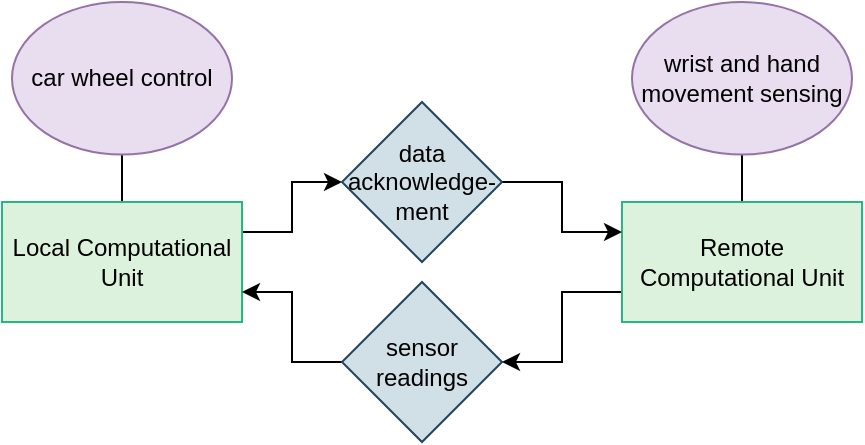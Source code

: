 <mxfile version="13.7.8" type="device"><diagram id="SSgy10HJL6G8gNw4oSQP" name="Problem Statement"><mxGraphModel dx="868" dy="750" grid="1" gridSize="10" guides="1" tooltips="1" connect="1" arrows="1" fold="1" page="1" pageScale="1" pageWidth="827" pageHeight="1169" math="0" shadow="0"><root><mxCell id="0"/><mxCell id="1" parent="0"/><mxCell id="Y8Q8vGI9qereCrb375Lu-24" style="edgeStyle=orthogonalEdgeStyle;rounded=0;orthogonalLoop=1;jettySize=auto;html=1;entryX=0;entryY=0.5;entryDx=0;entryDy=0;exitX=1;exitY=0.25;exitDx=0;exitDy=0;" edge="1" parent="1" source="kejGYXDeSdPW0UX29APC-1" target="Y8Q8vGI9qereCrb375Lu-29"><mxGeometry relative="1" as="geometry"/></mxCell><mxCell id="Y8Q8vGI9qereCrb375Lu-31" style="edgeStyle=orthogonalEdgeStyle;rounded=0;orthogonalLoop=1;jettySize=auto;html=1;exitX=0.5;exitY=0;exitDx=0;exitDy=0;entryX=0.5;entryY=1;entryDx=0;entryDy=0;endArrow=none;endFill=0;" edge="1" parent="1" source="kejGYXDeSdPW0UX29APC-1" target="kejGYXDeSdPW0UX29APC-3"><mxGeometry relative="1" as="geometry"/></mxCell><mxCell id="kejGYXDeSdPW0UX29APC-1" value="Local Computational Unit" style="rounded=0;whiteSpace=wrap;html=1;strokeColor=#27B882;fillColor=#DDF2DC;" parent="1" vertex="1"><mxGeometry x="210" y="420" width="120" height="60" as="geometry"/></mxCell><mxCell id="Y8Q8vGI9qereCrb375Lu-28" style="edgeStyle=orthogonalEdgeStyle;rounded=0;orthogonalLoop=1;jettySize=auto;html=1;entryX=1;entryY=0.75;entryDx=0;entryDy=0;" edge="1" parent="1" source="kejGYXDeSdPW0UX29APC-2" target="kejGYXDeSdPW0UX29APC-1"><mxGeometry relative="1" as="geometry"/></mxCell><mxCell id="kejGYXDeSdPW0UX29APC-2" value="sensor readings" style="rhombus;whiteSpace=wrap;html=1;strokeColor=#23445d;fillColor=#D1DFE6;" parent="1" vertex="1"><mxGeometry x="380" y="460" width="80" height="80" as="geometry"/></mxCell><mxCell id="kejGYXDeSdPW0UX29APC-3" value="car wheel control" style="ellipse;whiteSpace=wrap;html=1;fillColor=#E9DDF0;strokeColor=#9673A6;" parent="1" vertex="1"><mxGeometry x="215" y="320" width="110" height="76.26" as="geometry"/></mxCell><mxCell id="Y8Q8vGI9qereCrb375Lu-26" style="edgeStyle=orthogonalEdgeStyle;rounded=0;orthogonalLoop=1;jettySize=auto;html=1;exitX=0;exitY=0.75;exitDx=0;exitDy=0;entryX=1;entryY=0.5;entryDx=0;entryDy=0;" edge="1" parent="1" source="Y8Q8vGI9qereCrb375Lu-23" target="kejGYXDeSdPW0UX29APC-2"><mxGeometry relative="1" as="geometry"/></mxCell><mxCell id="Y8Q8vGI9qereCrb375Lu-33" style="edgeStyle=orthogonalEdgeStyle;rounded=0;orthogonalLoop=1;jettySize=auto;html=1;exitX=0.5;exitY=0;exitDx=0;exitDy=0;entryX=0.5;entryY=1;entryDx=0;entryDy=0;endArrow=none;endFill=0;" edge="1" parent="1" source="Y8Q8vGI9qereCrb375Lu-23" target="Y8Q8vGI9qereCrb375Lu-32"><mxGeometry relative="1" as="geometry"/></mxCell><mxCell id="Y8Q8vGI9qereCrb375Lu-23" value="Remote Computational Unit" style="rounded=0;whiteSpace=wrap;html=1;strokeColor=#27B882;fillColor=#DDF2DC;" vertex="1" parent="1"><mxGeometry x="520" y="420" width="120" height="60" as="geometry"/></mxCell><mxCell id="Y8Q8vGI9qereCrb375Lu-30" style="edgeStyle=orthogonalEdgeStyle;rounded=0;orthogonalLoop=1;jettySize=auto;html=1;entryX=0;entryY=0.25;entryDx=0;entryDy=0;" edge="1" parent="1" source="Y8Q8vGI9qereCrb375Lu-29" target="Y8Q8vGI9qereCrb375Lu-23"><mxGeometry relative="1" as="geometry"/></mxCell><mxCell id="Y8Q8vGI9qereCrb375Lu-29" value="data acknowledge-&lt;br&gt;ment" style="rhombus;whiteSpace=wrap;html=1;strokeColor=#23445d;fillColor=#D1DFE6;" vertex="1" parent="1"><mxGeometry x="380" y="370" width="80" height="80" as="geometry"/></mxCell><mxCell id="Y8Q8vGI9qereCrb375Lu-32" value="wrist and hand movement sensing" style="ellipse;whiteSpace=wrap;html=1;fillColor=#E9DDF0;strokeColor=#9673A6;" vertex="1" parent="1"><mxGeometry x="525" y="320" width="110" height="76.26" as="geometry"/></mxCell></root></mxGraphModel></diagram></mxfile>